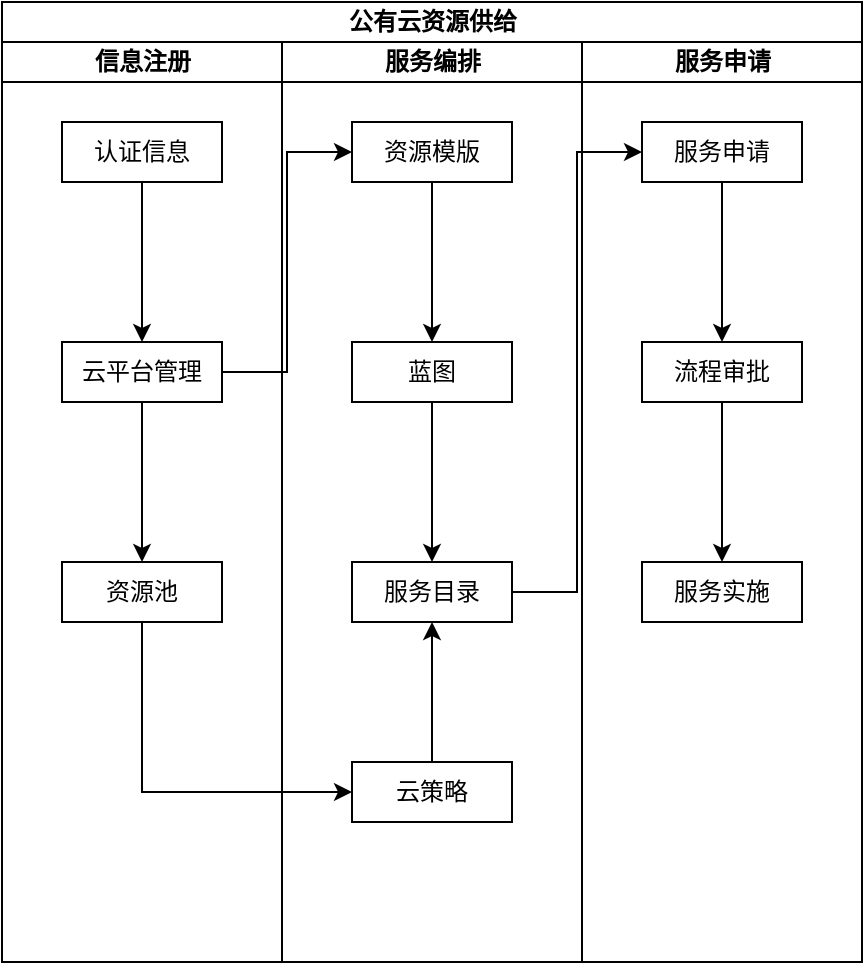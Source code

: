 <mxfile version="14.2.9" type="github">
  <diagram id="C5RBs43oDa-KdzZeNtuy" name="Page-1">
    <mxGraphModel dx="830" dy="620" grid="1" gridSize="10" guides="1" tooltips="1" connect="1" arrows="1" fold="1" page="1" pageScale="1" pageWidth="827" pageHeight="1169" math="0" shadow="0">
      <root>
        <mxCell id="WIyWlLk6GJQsqaUBKTNV-0" />
        <mxCell id="WIyWlLk6GJQsqaUBKTNV-1" parent="WIyWlLk6GJQsqaUBKTNV-0" />
        <mxCell id="EYg9lFcCYxRqpLnLV3cT-0" value="公有云资源供给" style="swimlane;html=1;childLayout=stackLayout;resizeParent=1;resizeParentMax=0;startSize=20;" vertex="1" parent="WIyWlLk6GJQsqaUBKTNV-1">
          <mxGeometry x="160" y="160" width="430" height="480" as="geometry" />
        </mxCell>
        <mxCell id="EYg9lFcCYxRqpLnLV3cT-1" value="信息注册" style="swimlane;html=1;startSize=20;" vertex="1" parent="EYg9lFcCYxRqpLnLV3cT-0">
          <mxGeometry y="20" width="140" height="460" as="geometry" />
        </mxCell>
        <UserObject label="认证信息" treeRoot="1" id="EYg9lFcCYxRqpLnLV3cT-4">
          <mxCell style="whiteSpace=wrap;html=1;align=center;treeFolding=1;treeMoving=1;newEdgeStyle={&quot;edgeStyle&quot;:&quot;elbowEdgeStyle&quot;,&quot;startArrow&quot;:&quot;none&quot;,&quot;endArrow&quot;:&quot;none&quot;};" vertex="1" parent="EYg9lFcCYxRqpLnLV3cT-1">
            <mxGeometry x="30" y="40" width="80" height="30" as="geometry" />
          </mxCell>
        </UserObject>
        <mxCell id="EYg9lFcCYxRqpLnLV3cT-2" value="服务编排" style="swimlane;html=1;startSize=20;" vertex="1" parent="EYg9lFcCYxRqpLnLV3cT-0">
          <mxGeometry x="140" y="20" width="150" height="460" as="geometry" />
        </mxCell>
        <UserObject label="资源模版" treeRoot="1" id="EYg9lFcCYxRqpLnLV3cT-11">
          <mxCell style="whiteSpace=wrap;html=1;align=center;treeFolding=1;treeMoving=1;newEdgeStyle={&quot;edgeStyle&quot;:&quot;elbowEdgeStyle&quot;,&quot;startArrow&quot;:&quot;none&quot;,&quot;endArrow&quot;:&quot;none&quot;};" vertex="1" parent="EYg9lFcCYxRqpLnLV3cT-2">
            <mxGeometry x="35" y="40" width="80" height="30" as="geometry" />
          </mxCell>
        </UserObject>
        <UserObject label="云策略" treeRoot="1" id="EYg9lFcCYxRqpLnLV3cT-17">
          <mxCell style="whiteSpace=wrap;html=1;align=center;treeFolding=1;treeMoving=1;newEdgeStyle={&quot;edgeStyle&quot;:&quot;elbowEdgeStyle&quot;,&quot;startArrow&quot;:&quot;none&quot;,&quot;endArrow&quot;:&quot;none&quot;};" vertex="1" parent="EYg9lFcCYxRqpLnLV3cT-2">
            <mxGeometry x="35" y="360" width="80" height="30" as="geometry" />
          </mxCell>
        </UserObject>
        <mxCell id="EYg9lFcCYxRqpLnLV3cT-3" value="服务申请" style="swimlane;html=1;startSize=20;" vertex="1" parent="EYg9lFcCYxRqpLnLV3cT-0">
          <mxGeometry x="290" y="20" width="140" height="460" as="geometry" />
        </mxCell>
        <UserObject label="服务申请" treeRoot="1" id="EYg9lFcCYxRqpLnLV3cT-20">
          <mxCell style="whiteSpace=wrap;html=1;align=center;treeFolding=1;treeMoving=1;newEdgeStyle={&quot;edgeStyle&quot;:&quot;elbowEdgeStyle&quot;,&quot;startArrow&quot;:&quot;none&quot;,&quot;endArrow&quot;:&quot;none&quot;};" vertex="1" parent="EYg9lFcCYxRqpLnLV3cT-3">
            <mxGeometry x="30" y="40" width="80" height="30" as="geometry" />
          </mxCell>
        </UserObject>
        <mxCell id="EYg9lFcCYxRqpLnLV3cT-10" value="" style="edgeStyle=orthogonalEdgeStyle;rounded=0;orthogonalLoop=1;jettySize=auto;html=1;" edge="1" parent="WIyWlLk6GJQsqaUBKTNV-1" source="EYg9lFcCYxRqpLnLV3cT-7" target="EYg9lFcCYxRqpLnLV3cT-9">
          <mxGeometry relative="1" as="geometry" />
        </mxCell>
        <mxCell id="EYg9lFcCYxRqpLnLV3cT-12" value="" style="edgeStyle=orthogonalEdgeStyle;rounded=0;orthogonalLoop=1;jettySize=auto;html=1;entryX=0;entryY=0.5;entryDx=0;entryDy=0;" edge="1" parent="WIyWlLk6GJQsqaUBKTNV-1" source="EYg9lFcCYxRqpLnLV3cT-7" target="EYg9lFcCYxRqpLnLV3cT-11">
          <mxGeometry relative="1" as="geometry" />
        </mxCell>
        <UserObject label="云平台管理" treeRoot="1" id="EYg9lFcCYxRqpLnLV3cT-7">
          <mxCell style="whiteSpace=wrap;html=1;align=center;treeFolding=1;treeMoving=1;newEdgeStyle={&quot;edgeStyle&quot;:&quot;elbowEdgeStyle&quot;,&quot;startArrow&quot;:&quot;none&quot;,&quot;endArrow&quot;:&quot;none&quot;};" vertex="1" parent="WIyWlLk6GJQsqaUBKTNV-1">
            <mxGeometry x="190" y="330" width="80" height="30" as="geometry" />
          </mxCell>
        </UserObject>
        <mxCell id="EYg9lFcCYxRqpLnLV3cT-8" value="" style="edgeStyle=orthogonalEdgeStyle;rounded=0;orthogonalLoop=1;jettySize=auto;html=1;" edge="1" parent="WIyWlLk6GJQsqaUBKTNV-1" source="EYg9lFcCYxRqpLnLV3cT-4" target="EYg9lFcCYxRqpLnLV3cT-7">
          <mxGeometry relative="1" as="geometry" />
        </mxCell>
        <mxCell id="EYg9lFcCYxRqpLnLV3cT-18" value="" style="edgeStyle=orthogonalEdgeStyle;rounded=0;orthogonalLoop=1;jettySize=auto;html=1;exitX=0.5;exitY=1;exitDx=0;exitDy=0;entryX=0;entryY=0.5;entryDx=0;entryDy=0;" edge="1" parent="WIyWlLk6GJQsqaUBKTNV-1" source="EYg9lFcCYxRqpLnLV3cT-9" target="EYg9lFcCYxRqpLnLV3cT-17">
          <mxGeometry relative="1" as="geometry" />
        </mxCell>
        <UserObject label="资源池" treeRoot="1" id="EYg9lFcCYxRqpLnLV3cT-9">
          <mxCell style="whiteSpace=wrap;html=1;align=center;treeFolding=1;treeMoving=1;newEdgeStyle={&quot;edgeStyle&quot;:&quot;elbowEdgeStyle&quot;,&quot;startArrow&quot;:&quot;none&quot;,&quot;endArrow&quot;:&quot;none&quot;};" vertex="1" parent="WIyWlLk6GJQsqaUBKTNV-1">
            <mxGeometry x="190" y="440" width="80" height="30" as="geometry" />
          </mxCell>
        </UserObject>
        <mxCell id="EYg9lFcCYxRqpLnLV3cT-16" value="" style="edgeStyle=orthogonalEdgeStyle;rounded=0;orthogonalLoop=1;jettySize=auto;html=1;" edge="1" parent="WIyWlLk6GJQsqaUBKTNV-1" source="EYg9lFcCYxRqpLnLV3cT-13" target="EYg9lFcCYxRqpLnLV3cT-15">
          <mxGeometry relative="1" as="geometry" />
        </mxCell>
        <UserObject label="蓝图" treeRoot="1" id="EYg9lFcCYxRqpLnLV3cT-13">
          <mxCell style="whiteSpace=wrap;html=1;align=center;treeFolding=1;treeMoving=1;newEdgeStyle={&quot;edgeStyle&quot;:&quot;elbowEdgeStyle&quot;,&quot;startArrow&quot;:&quot;none&quot;,&quot;endArrow&quot;:&quot;none&quot;};" vertex="1" parent="WIyWlLk6GJQsqaUBKTNV-1">
            <mxGeometry x="335" y="330" width="80" height="30" as="geometry" />
          </mxCell>
        </UserObject>
        <mxCell id="EYg9lFcCYxRqpLnLV3cT-14" value="" style="edgeStyle=orthogonalEdgeStyle;rounded=0;orthogonalLoop=1;jettySize=auto;html=1;" edge="1" parent="WIyWlLk6GJQsqaUBKTNV-1" source="EYg9lFcCYxRqpLnLV3cT-11" target="EYg9lFcCYxRqpLnLV3cT-13">
          <mxGeometry relative="1" as="geometry" />
        </mxCell>
        <mxCell id="EYg9lFcCYxRqpLnLV3cT-21" value="" style="edgeStyle=orthogonalEdgeStyle;rounded=0;orthogonalLoop=1;jettySize=auto;html=1;entryX=0;entryY=0.5;entryDx=0;entryDy=0;" edge="1" parent="WIyWlLk6GJQsqaUBKTNV-1" source="EYg9lFcCYxRqpLnLV3cT-15" target="EYg9lFcCYxRqpLnLV3cT-20">
          <mxGeometry relative="1" as="geometry" />
        </mxCell>
        <UserObject label="服务目录" treeRoot="1" id="EYg9lFcCYxRqpLnLV3cT-15">
          <mxCell style="whiteSpace=wrap;html=1;align=center;treeFolding=1;treeMoving=1;newEdgeStyle={&quot;edgeStyle&quot;:&quot;elbowEdgeStyle&quot;,&quot;startArrow&quot;:&quot;none&quot;,&quot;endArrow&quot;:&quot;none&quot;};" vertex="1" parent="WIyWlLk6GJQsqaUBKTNV-1">
            <mxGeometry x="335" y="440" width="80" height="30" as="geometry" />
          </mxCell>
        </UserObject>
        <mxCell id="EYg9lFcCYxRqpLnLV3cT-25" value="" style="edgeStyle=orthogonalEdgeStyle;rounded=0;orthogonalLoop=1;jettySize=auto;html=1;" edge="1" parent="WIyWlLk6GJQsqaUBKTNV-1" source="EYg9lFcCYxRqpLnLV3cT-22" target="EYg9lFcCYxRqpLnLV3cT-24">
          <mxGeometry relative="1" as="geometry" />
        </mxCell>
        <UserObject label="流程审批" treeRoot="1" id="EYg9lFcCYxRqpLnLV3cT-22">
          <mxCell style="whiteSpace=wrap;html=1;align=center;treeFolding=1;treeMoving=1;newEdgeStyle={&quot;edgeStyle&quot;:&quot;elbowEdgeStyle&quot;,&quot;startArrow&quot;:&quot;none&quot;,&quot;endArrow&quot;:&quot;none&quot;};" vertex="1" parent="WIyWlLk6GJQsqaUBKTNV-1">
            <mxGeometry x="480" y="330" width="80" height="30" as="geometry" />
          </mxCell>
        </UserObject>
        <mxCell id="EYg9lFcCYxRqpLnLV3cT-23" value="" style="edgeStyle=orthogonalEdgeStyle;rounded=0;orthogonalLoop=1;jettySize=auto;html=1;" edge="1" parent="WIyWlLk6GJQsqaUBKTNV-1" source="EYg9lFcCYxRqpLnLV3cT-20" target="EYg9lFcCYxRqpLnLV3cT-22">
          <mxGeometry relative="1" as="geometry" />
        </mxCell>
        <UserObject label="服务实施" treeRoot="1" id="EYg9lFcCYxRqpLnLV3cT-24">
          <mxCell style="whiteSpace=wrap;html=1;align=center;treeFolding=1;treeMoving=1;newEdgeStyle={&quot;edgeStyle&quot;:&quot;elbowEdgeStyle&quot;,&quot;startArrow&quot;:&quot;none&quot;,&quot;endArrow&quot;:&quot;none&quot;};" vertex="1" parent="WIyWlLk6GJQsqaUBKTNV-1">
            <mxGeometry x="480" y="440" width="80" height="30" as="geometry" />
          </mxCell>
        </UserObject>
        <mxCell id="EYg9lFcCYxRqpLnLV3cT-26" value="" style="edgeStyle=orthogonalEdgeStyle;rounded=0;orthogonalLoop=1;jettySize=auto;html=1;" edge="1" parent="WIyWlLk6GJQsqaUBKTNV-1" source="EYg9lFcCYxRqpLnLV3cT-17" target="EYg9lFcCYxRqpLnLV3cT-15">
          <mxGeometry relative="1" as="geometry" />
        </mxCell>
      </root>
    </mxGraphModel>
  </diagram>
</mxfile>
